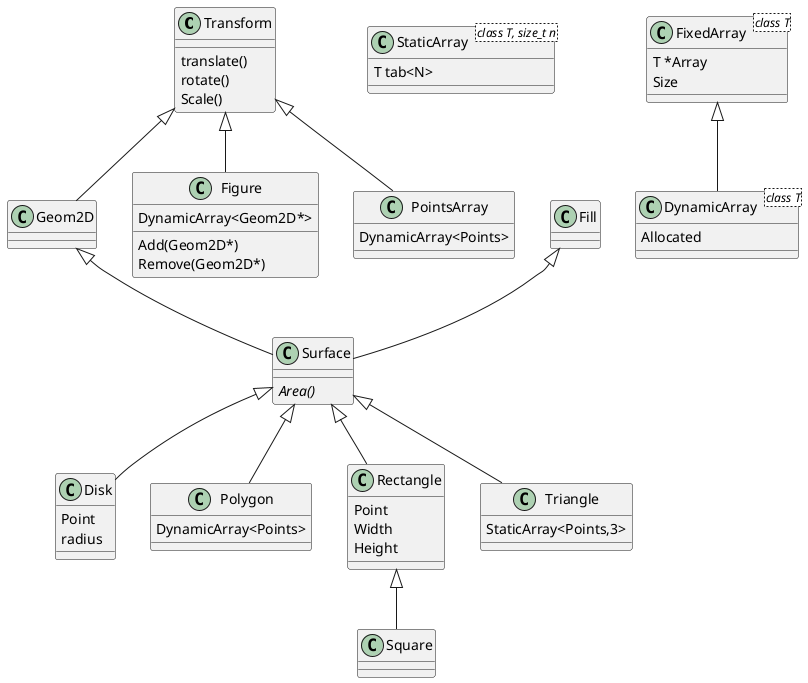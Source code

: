 @startuml

class Transform {
  translate()
  rotate()
  Scale()
}

Transform <|-- Geom2D
Geom2D <|-- Surface
Fill <|-- Surface

Surface <|-- Disk
Surface <|-- Polygon
Surface <|-- Rectangle

Surface <|-- Triangle
Triangle : StaticArray<Points,3>

class Rectangle {
  Point
  Width
  Height
}

class Surface {
  {abstract} Area()
}

class Figure {
  DynamicArray<Geom2D*>
  Add(Geom2D*)
  Remove(Geom2D*)
}
Transform <|-- Figure

class StaticArray<class T, size_t n> {
  T tab<N>
}
class FixedArray<class T> {
  T *Array
  Size
}
class DynamicArray<class T> {
  Allocated
}
FixedArray <|-- DynamicArray

PointsArray : DynamicArray<Points>
Polygon : DynamicArray<Points>

Disk : Point
Disk : radius

Rectangle <|-- Square
Transform <|-- PointsArray




@enduml
